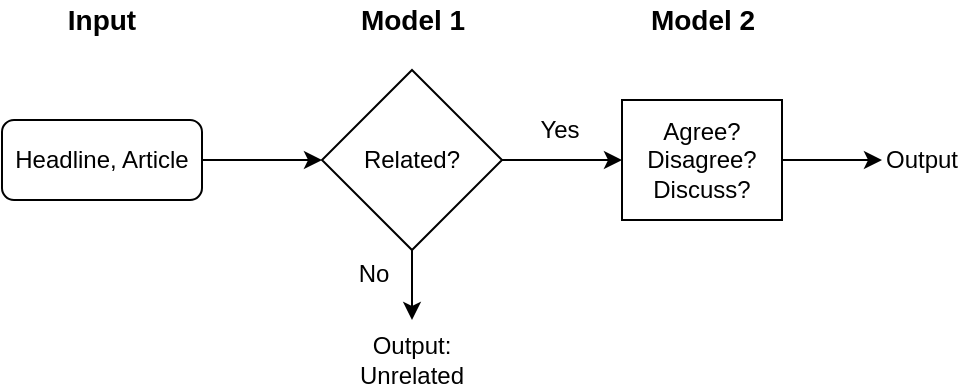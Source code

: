 <mxfile version="12.3.3" type="device" pages="1"><diagram id="dPRiojdByyWW8LHE7LR5" name="Page-1"><mxGraphModel dx="786" dy="497" grid="1" gridSize="10" guides="1" tooltips="1" connect="1" arrows="1" fold="1" page="1" pageScale="1" pageWidth="827" pageHeight="1169" math="0" shadow="0"><root><mxCell id="0"/><mxCell id="1" parent="0"/><mxCell id="5q6BS3q2juWJfHhvroTb-20" value="" style="edgeStyle=orthogonalEdgeStyle;rounded=0;orthogonalLoop=1;jettySize=auto;html=1;" parent="1" source="5q6BS3q2juWJfHhvroTb-12" edge="1"><mxGeometry relative="1" as="geometry"><mxPoint x="225" y="320" as="targetPoint"/></mxGeometry></mxCell><mxCell id="5q6BS3q2juWJfHhvroTb-25" value="" style="edgeStyle=orthogonalEdgeStyle;rounded=0;orthogonalLoop=1;jettySize=auto;html=1;" parent="1" source="5q6BS3q2juWJfHhvroTb-12" edge="1"><mxGeometry relative="1" as="geometry"><mxPoint x="330" y="240" as="targetPoint"/></mxGeometry></mxCell><mxCell id="5q6BS3q2juWJfHhvroTb-12" value="Related?" style="rhombus;whiteSpace=wrap;html=1;" parent="1" vertex="1"><mxGeometry x="180" y="195" width="90" height="90" as="geometry"/></mxCell><mxCell id="5q6BS3q2juWJfHhvroTb-18" value="" style="edgeStyle=orthogonalEdgeStyle;rounded=0;orthogonalLoop=1;jettySize=auto;html=1;" parent="1" source="5q6BS3q2juWJfHhvroTb-17" target="5q6BS3q2juWJfHhvroTb-12" edge="1"><mxGeometry relative="1" as="geometry"/></mxCell><mxCell id="5q6BS3q2juWJfHhvroTb-17" value="Headline, Article" style="rounded=1;whiteSpace=wrap;html=1;" parent="1" vertex="1"><mxGeometry x="20" y="220" width="100" height="40" as="geometry"/></mxCell><mxCell id="5q6BS3q2juWJfHhvroTb-23" value="Output: Unrelated" style="text;html=1;strokeColor=none;fillColor=none;align=center;verticalAlign=middle;whiteSpace=wrap;rounded=0;" parent="1" vertex="1"><mxGeometry x="205" y="330" width="40" height="20" as="geometry"/></mxCell><mxCell id="5q6BS3q2juWJfHhvroTb-26" value="No" style="text;html=1;strokeColor=none;fillColor=none;align=center;verticalAlign=middle;whiteSpace=wrap;rounded=0;" parent="1" vertex="1"><mxGeometry x="186" y="287" width="40" height="20" as="geometry"/></mxCell><mxCell id="5q6BS3q2juWJfHhvroTb-27" value="Yes" style="text;html=1;strokeColor=none;fillColor=none;align=center;verticalAlign=middle;whiteSpace=wrap;rounded=0;" parent="1" vertex="1"><mxGeometry x="279" y="215" width="40" height="20" as="geometry"/></mxCell><mxCell id="5q6BS3q2juWJfHhvroTb-36" value="" style="edgeStyle=orthogonalEdgeStyle;rounded=0;orthogonalLoop=1;jettySize=auto;html=1;" parent="1" source="5q6BS3q2juWJfHhvroTb-29" target="5q6BS3q2juWJfHhvroTb-35" edge="1"><mxGeometry relative="1" as="geometry"/></mxCell><mxCell id="5q6BS3q2juWJfHhvroTb-29" value="Agree?&lt;br&gt;Disagree?&lt;br&gt;Discuss?" style="rounded=0;whiteSpace=wrap;html=1;" parent="1" vertex="1"><mxGeometry x="330" y="210" width="80" height="60" as="geometry"/></mxCell><mxCell id="5q6BS3q2juWJfHhvroTb-30" value="&lt;b&gt;&lt;font style=&quot;font-size: 14px&quot;&gt;Input&lt;/font&gt;&lt;/b&gt;" style="text;html=1;strokeColor=none;fillColor=none;align=center;verticalAlign=middle;whiteSpace=wrap;rounded=0;" parent="1" vertex="1"><mxGeometry x="50" y="160" width="40" height="20" as="geometry"/></mxCell><mxCell id="5q6BS3q2juWJfHhvroTb-31" value="&lt;b&gt;&lt;font style=&quot;font-size: 14px&quot;&gt;Model 1&lt;/font&gt;&lt;/b&gt;" style="text;html=1;strokeColor=none;fillColor=none;align=center;verticalAlign=middle;whiteSpace=wrap;rounded=0;" parent="1" vertex="1"><mxGeometry x="192.5" y="160" width="65" height="20" as="geometry"/></mxCell><mxCell id="5q6BS3q2juWJfHhvroTb-32" value="&lt;b&gt;&lt;font style=&quot;font-size: 14px&quot;&gt;Model 2&lt;/font&gt;&lt;/b&gt;" style="text;html=1;strokeColor=none;fillColor=none;align=center;verticalAlign=middle;whiteSpace=wrap;rounded=0;" parent="1" vertex="1"><mxGeometry x="337.5" y="160" width="65" height="20" as="geometry"/></mxCell><mxCell id="5q6BS3q2juWJfHhvroTb-35" value="Output" style="text;html=1;strokeColor=none;fillColor=none;align=center;verticalAlign=middle;whiteSpace=wrap;rounded=0;" parent="1" vertex="1"><mxGeometry x="460" y="230" width="40" height="20" as="geometry"/></mxCell></root></mxGraphModel></diagram></mxfile>